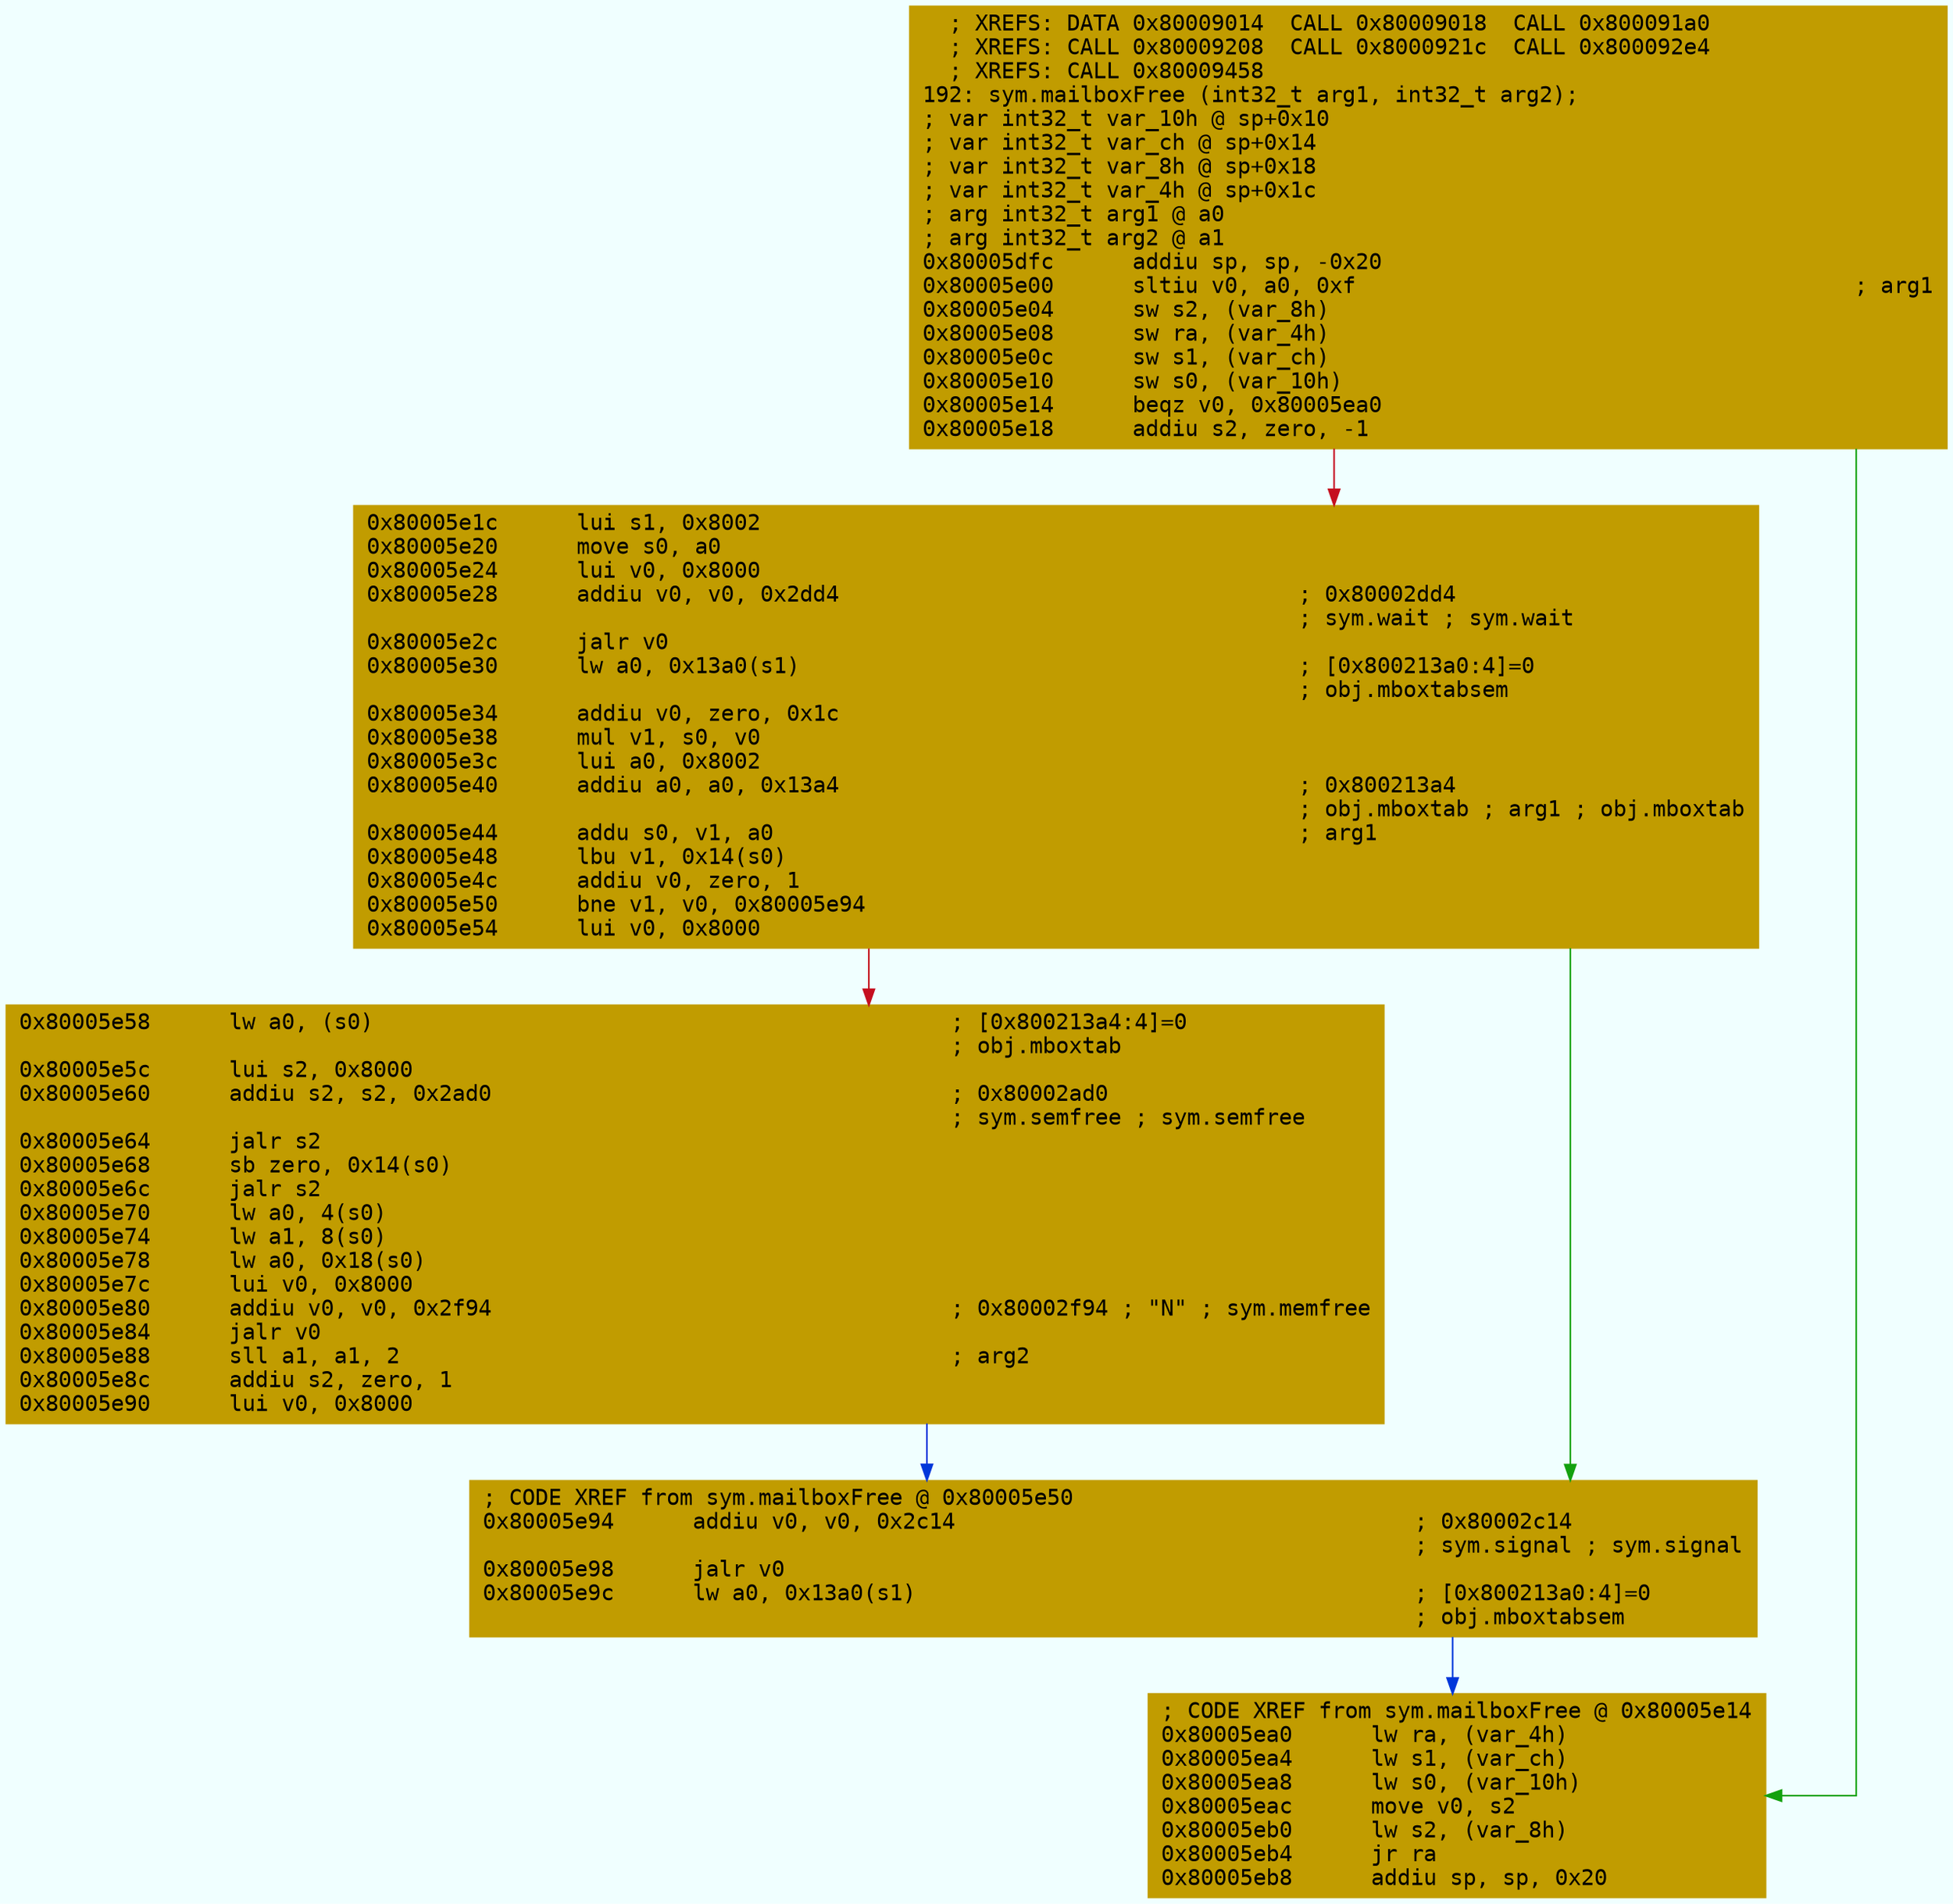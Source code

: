 digraph code {
	graph [bgcolor=azure fontsize=8 fontname="Courier" splines="ortho"];
	node [fillcolor=gray style=filled shape=box];
	edge [arrowhead="normal"];
	"0x80005dfc" [URL="sym.mailboxFree/0x80005dfc", fillcolor="#c19c00",color="#c19c00", fontname="Courier",label="  ; XREFS: DATA 0x80009014  CALL 0x80009018  CALL 0x800091a0  \l  ; XREFS: CALL 0x80009208  CALL 0x8000921c  CALL 0x800092e4  \l  ; XREFS: CALL 0x80009458  \l192: sym.mailboxFree (int32_t arg1, int32_t arg2);\l; var int32_t var_10h @ sp+0x10\l; var int32_t var_ch @ sp+0x14\l; var int32_t var_8h @ sp+0x18\l; var int32_t var_4h @ sp+0x1c\l; arg int32_t arg1 @ a0\l; arg int32_t arg2 @ a1\l0x80005dfc      addiu sp, sp, -0x20\l0x80005e00      sltiu v0, a0, 0xf                                      ; arg1\l0x80005e04      sw s2, (var_8h)\l0x80005e08      sw ra, (var_4h)\l0x80005e0c      sw s1, (var_ch)\l0x80005e10      sw s0, (var_10h)\l0x80005e14      beqz v0, 0x80005ea0\l0x80005e18      addiu s2, zero, -1\l"]
	"0x80005e1c" [URL="sym.mailboxFree/0x80005e1c", fillcolor="#c19c00",color="#c19c00", fontname="Courier",label="0x80005e1c      lui s1, 0x8002\l0x80005e20      move s0, a0\l0x80005e24      lui v0, 0x8000\l0x80005e28      addiu v0, v0, 0x2dd4                                   ; 0x80002dd4\l                                                                       ; sym.wait ; sym.wait\l0x80005e2c      jalr v0\l0x80005e30      lw a0, 0x13a0(s1)                                      ; [0x800213a0:4]=0\l                                                                       ; obj.mboxtabsem\l0x80005e34      addiu v0, zero, 0x1c\l0x80005e38      mul v1, s0, v0\l0x80005e3c      lui a0, 0x8002\l0x80005e40      addiu a0, a0, 0x13a4                                   ; 0x800213a4\l                                                                       ; obj.mboxtab ; arg1 ; obj.mboxtab\l0x80005e44      addu s0, v1, a0                                        ; arg1\l0x80005e48      lbu v1, 0x14(s0)\l0x80005e4c      addiu v0, zero, 1\l0x80005e50      bne v1, v0, 0x80005e94\l0x80005e54      lui v0, 0x8000\l"]
	"0x80005e58" [URL="sym.mailboxFree/0x80005e58", fillcolor="#c19c00",color="#c19c00", fontname="Courier",label="0x80005e58      lw a0, (s0)                                            ; [0x800213a4:4]=0\l                                                                       ; obj.mboxtab\l0x80005e5c      lui s2, 0x8000\l0x80005e60      addiu s2, s2, 0x2ad0                                   ; 0x80002ad0\l                                                                       ; sym.semfree ; sym.semfree\l0x80005e64      jalr s2\l0x80005e68      sb zero, 0x14(s0)\l0x80005e6c      jalr s2\l0x80005e70      lw a0, 4(s0)\l0x80005e74      lw a1, 8(s0)\l0x80005e78      lw a0, 0x18(s0)\l0x80005e7c      lui v0, 0x8000\l0x80005e80      addiu v0, v0, 0x2f94                                   ; 0x80002f94 ; \"N\" ; sym.memfree\l0x80005e84      jalr v0\l0x80005e88      sll a1, a1, 2                                          ; arg2\l0x80005e8c      addiu s2, zero, 1\l0x80005e90      lui v0, 0x8000\l"]
	"0x80005e94" [URL="sym.mailboxFree/0x80005e94", fillcolor="#c19c00",color="#c19c00", fontname="Courier",label="; CODE XREF from sym.mailboxFree @ 0x80005e50\l0x80005e94      addiu v0, v0, 0x2c14                                   ; 0x80002c14\l                                                                       ; sym.signal ; sym.signal\l0x80005e98      jalr v0\l0x80005e9c      lw a0, 0x13a0(s1)                                      ; [0x800213a0:4]=0\l                                                                       ; obj.mboxtabsem\l"]
	"0x80005ea0" [URL="sym.mailboxFree/0x80005ea0", fillcolor="#c19c00",color="#c19c00", fontname="Courier",label="; CODE XREF from sym.mailboxFree @ 0x80005e14\l0x80005ea0      lw ra, (var_4h)\l0x80005ea4      lw s1, (var_ch)\l0x80005ea8      lw s0, (var_10h)\l0x80005eac      move v0, s2\l0x80005eb0      lw s2, (var_8h)\l0x80005eb4      jr ra\l0x80005eb8      addiu sp, sp, 0x20\l"]
        "0x80005dfc" -> "0x80005ea0" [color="#13a10e"];
        "0x80005dfc" -> "0x80005e1c" [color="#c50f1f"];
        "0x80005e1c" -> "0x80005e94" [color="#13a10e"];
        "0x80005e1c" -> "0x80005e58" [color="#c50f1f"];
        "0x80005e58" -> "0x80005e94" [color="#0037da"];
        "0x80005e94" -> "0x80005ea0" [color="#0037da"];
}
